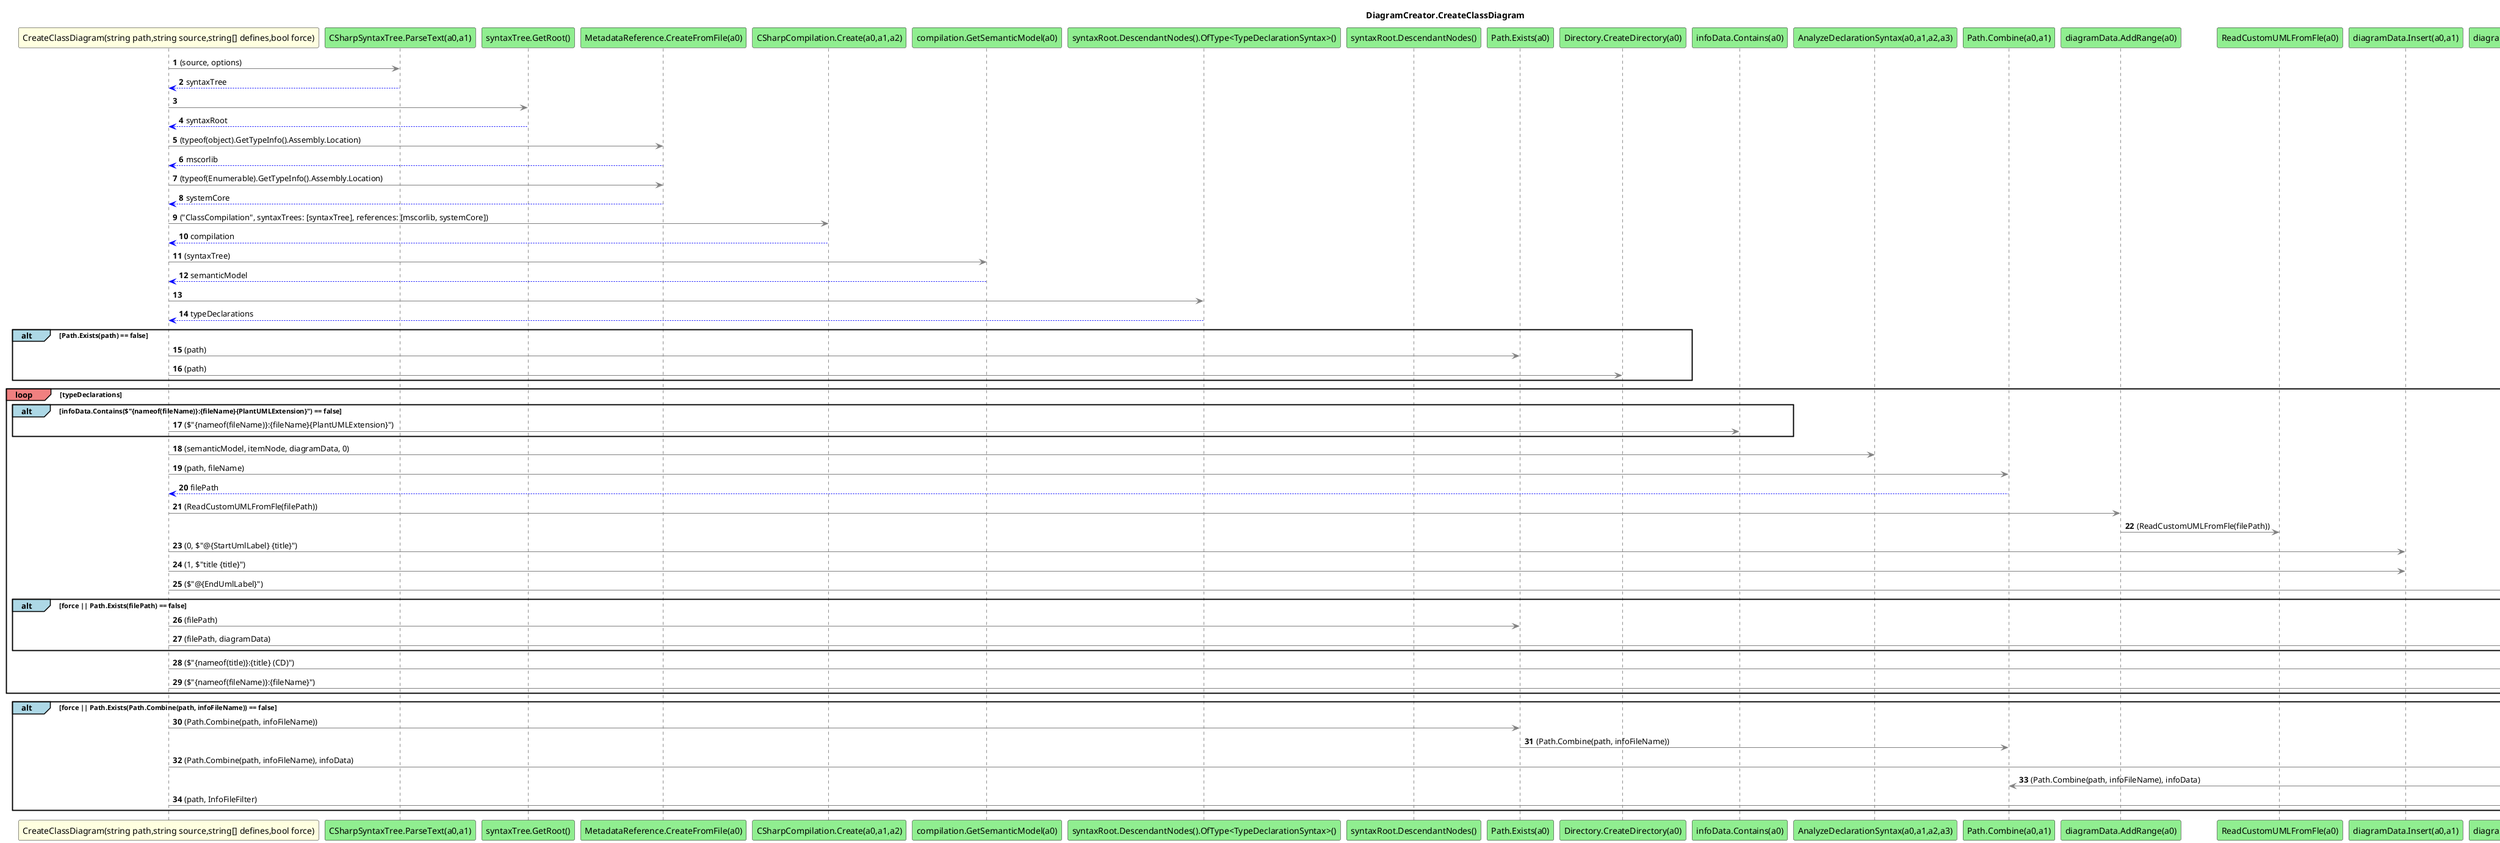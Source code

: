 @startuml DiagramCreator.CreateClassDiagram
title DiagramCreator.CreateClassDiagram
participant "CreateClassDiagram(string path,string source,string[] defines,bool force)" as CreateClassDiagram_p0_p1_p2_p3 #LightYellow
participant "CSharpSyntaxTree.ParseText(a0,a1)" as CSharpSyntaxTree_ParseText_a0_a1 #LightGreen
participant "syntaxTree.GetRoot()" as syntaxTree_GetRoot #LightGreen
participant "MetadataReference.CreateFromFile(a0)" as MetadataReference_CreateFromFile_a0 #LightGreen
participant "CSharpCompilation.Create(a0,a1,a2)" as CSharpCompilation_Create_a0_a1_a2 #LightGreen
participant "compilation.GetSemanticModel(a0)" as compilation_GetSemanticModel_a0 #LightGreen
participant "syntaxRoot.DescendantNodes().OfType<TypeDeclarationSyntax>()" as syntaxRoot_DescendantNodes_OfType_TypeDeclarationSyntax_ #LightGreen
participant "syntaxRoot.DescendantNodes()" as syntaxRoot_DescendantNodes #LightGreen
participant "Path.Exists(a0)" as Path_Exists_a0 #LightGreen
participant "Directory.CreateDirectory(a0)" as Directory_CreateDirectory_a0 #LightGreen
participant "infoData.Contains(a0)" as infoData_Contains_a0 #LightGreen
participant "AnalyzeDeclarationSyntax(a0,a1,a2,a3)" as AnalyzeDeclarationSyntax_a0_a1_a2_a3 #LightGreen
participant "Path.Combine(a0,a1)" as Path_Combine_a0_a1 #LightGreen
participant "diagramData.AddRange(a0)" as diagramData_AddRange_a0 #LightGreen
participant "ReadCustomUMLFromFle(a0)" as ReadCustomUMLFromFle_a0 #LightGreen
participant "diagramData.Insert(a0,a1)" as diagramData_Insert_a0_a1 #LightGreen
participant "diagramData.Add(a0)" as diagramData_Add_a0 #LightGreen
participant "File.WriteAllLines(a0,a1)" as File_WriteAllLines_a0_a1 #LightGreen
participant "infoData.Add(a0)" as infoData_Add_a0 #LightGreen
participant "UpdateDiagramPath(a0,a1)" as UpdateDiagramPath_a0_a1 #LightGreen
autonumber
CreateClassDiagram_p0_p1_p2_p3 -[#grey]> CSharpSyntaxTree_ParseText_a0_a1 : (source, options)
CSharpSyntaxTree_ParseText_a0_a1 -[#blue]-> CreateClassDiagram_p0_p1_p2_p3 : syntaxTree
CreateClassDiagram_p0_p1_p2_p3 -[#grey]> syntaxTree_GetRoot
syntaxTree_GetRoot -[#blue]-> CreateClassDiagram_p0_p1_p2_p3 : syntaxRoot
CreateClassDiagram_p0_p1_p2_p3 -[#grey]> MetadataReference_CreateFromFile_a0 : (typeof(object).GetTypeInfo().Assembly.Location)
MetadataReference_CreateFromFile_a0 -[#blue]-> CreateClassDiagram_p0_p1_p2_p3 : mscorlib
CreateClassDiagram_p0_p1_p2_p3 -[#grey]> MetadataReference_CreateFromFile_a0 : (typeof(Enumerable).GetTypeInfo().Assembly.Location)
MetadataReference_CreateFromFile_a0 -[#blue]-> CreateClassDiagram_p0_p1_p2_p3 : systemCore
CreateClassDiagram_p0_p1_p2_p3 -[#grey]> CSharpCompilation_Create_a0_a1_a2 : ("ClassCompilation", syntaxTrees: [syntaxTree], references: [mscorlib, systemCore])
CSharpCompilation_Create_a0_a1_a2 -[#blue]-> CreateClassDiagram_p0_p1_p2_p3 : compilation
CreateClassDiagram_p0_p1_p2_p3 -[#grey]> compilation_GetSemanticModel_a0 : (syntaxTree)
compilation_GetSemanticModel_a0 -[#blue]-> CreateClassDiagram_p0_p1_p2_p3 : semanticModel
CreateClassDiagram_p0_p1_p2_p3 -[#grey]> syntaxRoot_DescendantNodes_OfType_TypeDeclarationSyntax_
syntaxRoot_DescendantNodes_OfType_TypeDeclarationSyntax_ -[#blue]-> CreateClassDiagram_p0_p1_p2_p3 : typeDeclarations
alt#LightBlue Path.Exists(path) == false
 CreateClassDiagram_p0_p1_p2_p3 -[#grey]> Path_Exists_a0 : (path)
 CreateClassDiagram_p0_p1_p2_p3 -[#grey]> Directory_CreateDirectory_a0 : (path)
end
loop#LightCoral typeDeclarations
 alt#LightBlue infoData.Contains($"{nameof(fileName)}:{fileName}{PlantUMLExtension}") == false
 CreateClassDiagram_p0_p1_p2_p3 -[#grey]> infoData_Contains_a0 : ($"{nameof(fileName)}:{fileName}{PlantUMLExtension}")
 end
 CreateClassDiagram_p0_p1_p2_p3 -[#grey]> AnalyzeDeclarationSyntax_a0_a1_a2_a3 : (semanticModel, itemNode, diagramData, 0)
 CreateClassDiagram_p0_p1_p2_p3 -[#grey]> Path_Combine_a0_a1 : (path, fileName)
 Path_Combine_a0_a1 -[#blue]-> CreateClassDiagram_p0_p1_p2_p3 : filePath
 CreateClassDiagram_p0_p1_p2_p3 -[#grey]> diagramData_AddRange_a0 : (ReadCustomUMLFromFle(filePath))
 diagramData_AddRange_a0 -[#grey]> ReadCustomUMLFromFle_a0 : (ReadCustomUMLFromFle(filePath))
 CreateClassDiagram_p0_p1_p2_p3 -[#grey]> diagramData_Insert_a0_a1 : (0, $"@{StartUmlLabel} {title}")
 CreateClassDiagram_p0_p1_p2_p3 -[#grey]> diagramData_Insert_a0_a1 : (1, $"title {title}")
 CreateClassDiagram_p0_p1_p2_p3 -[#grey]> diagramData_Add_a0 : ($"@{EndUmlLabel}")
 alt#LightBlue force || Path.Exists(filePath) == false
 CreateClassDiagram_p0_p1_p2_p3 -[#grey]> Path_Exists_a0 : (filePath)
 CreateClassDiagram_p0_p1_p2_p3 -[#grey]> File_WriteAllLines_a0_a1 : (filePath, diagramData)
 end
 CreateClassDiagram_p0_p1_p2_p3 -[#grey]> infoData_Add_a0 : ($"{nameof(title)}:{title} (CD)")
 CreateClassDiagram_p0_p1_p2_p3 -[#grey]> infoData_Add_a0 : ($"{nameof(fileName)}:{fileName}")
end
alt#LightBlue force || Path.Exists(Path.Combine(path, infoFileName)) == false
 CreateClassDiagram_p0_p1_p2_p3 -[#grey]> Path_Exists_a0 : (Path.Combine(path, infoFileName))
 Path_Exists_a0 -[#grey]> Path_Combine_a0_a1 : (Path.Combine(path, infoFileName))
 CreateClassDiagram_p0_p1_p2_p3 -[#grey]> File_WriteAllLines_a0_a1 : (Path.Combine(path, infoFileName), infoData)
 File_WriteAllLines_a0_a1 -[#grey]> Path_Combine_a0_a1 : (Path.Combine(path, infoFileName), infoData)
 CreateClassDiagram_p0_p1_p2_p3 -[#grey]> UpdateDiagramPath_a0_a1 : (path, InfoFileFilter)
end
@enduml
